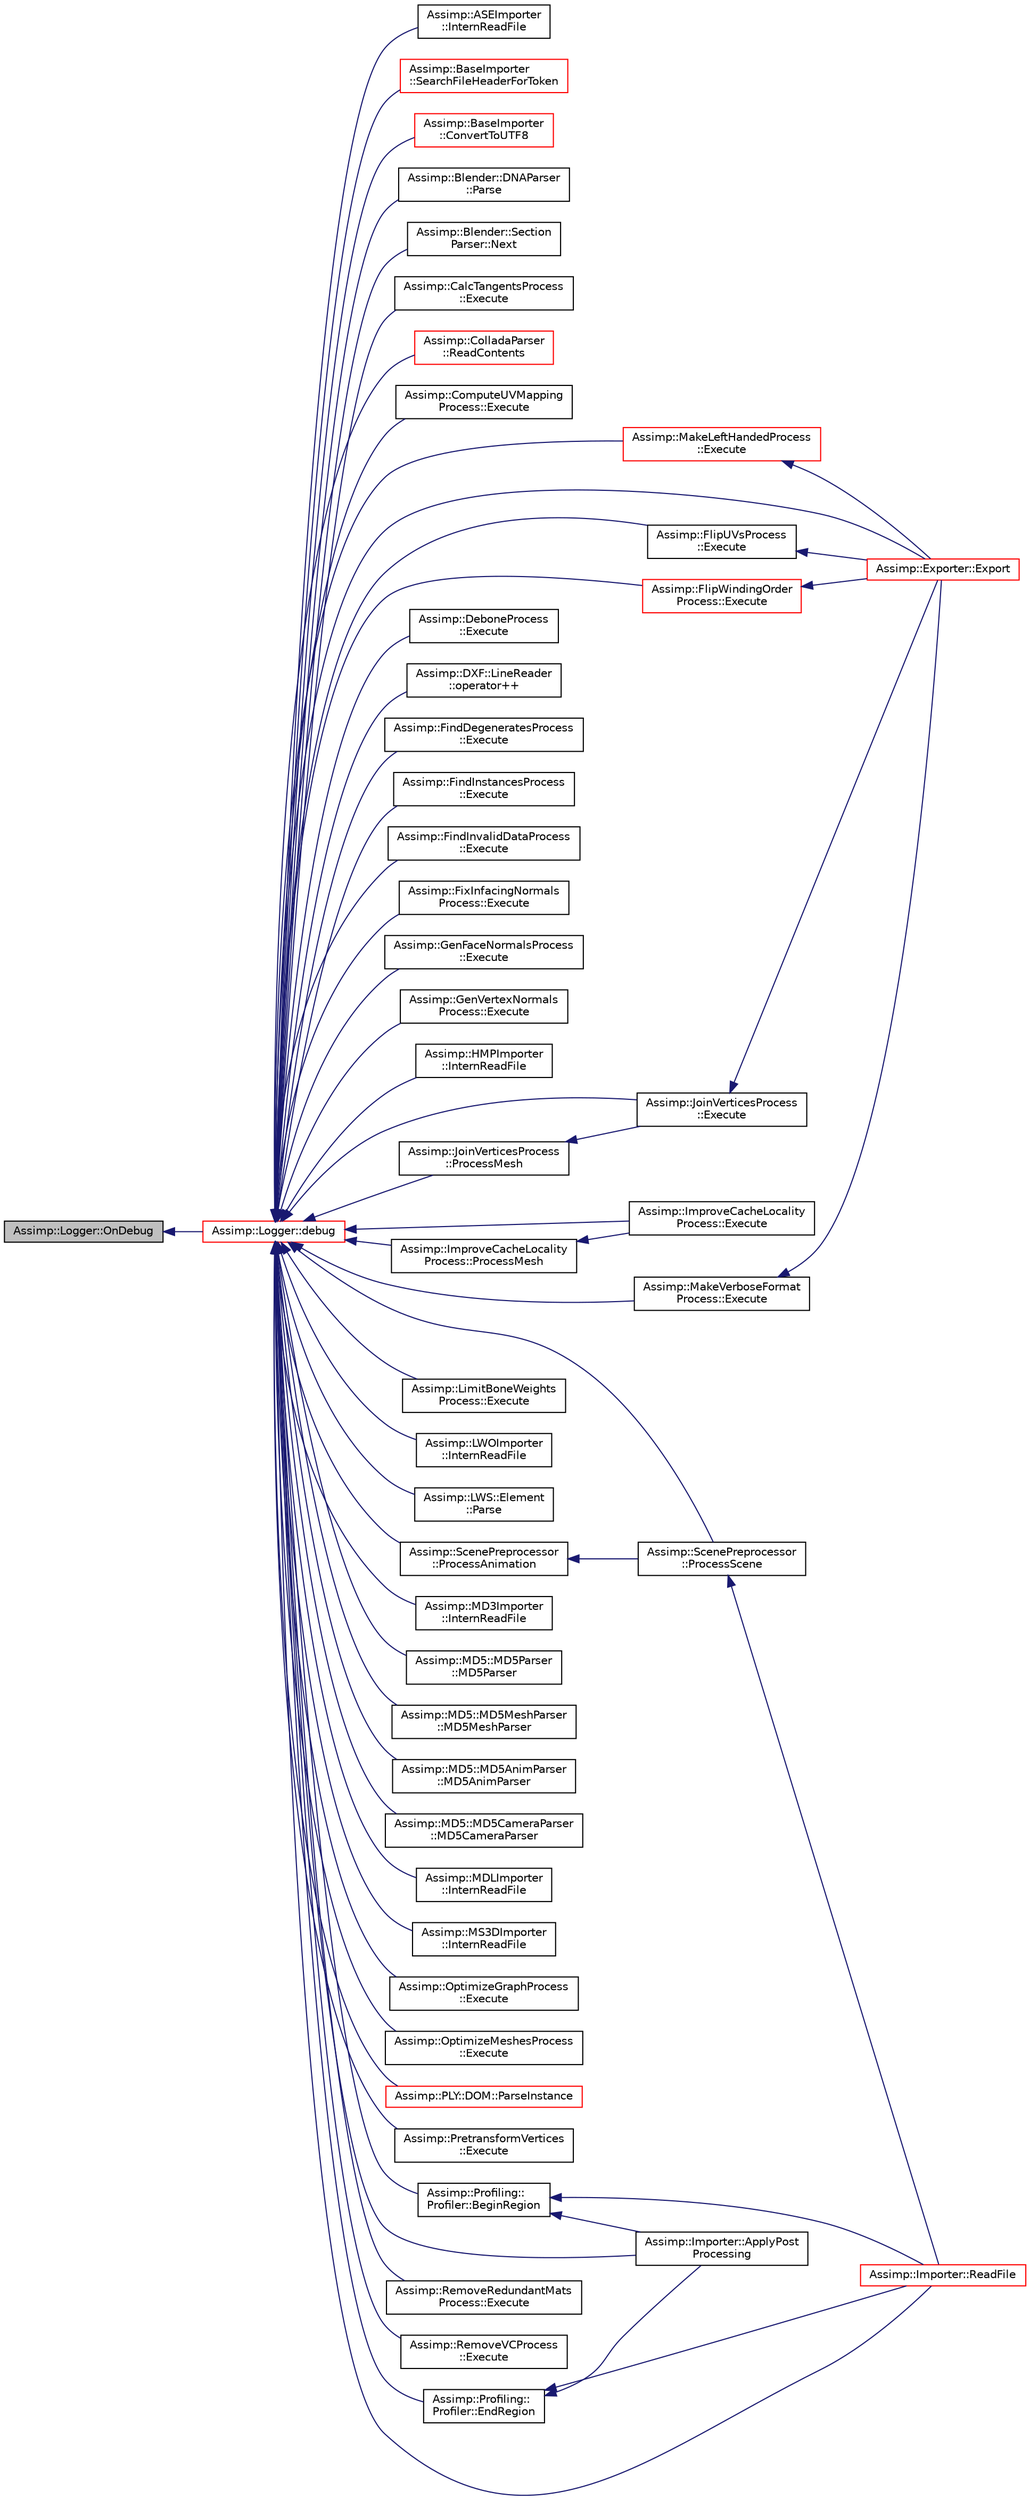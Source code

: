 digraph "Assimp::Logger::OnDebug"
{
  edge [fontname="Helvetica",fontsize="10",labelfontname="Helvetica",labelfontsize="10"];
  node [fontname="Helvetica",fontsize="10",shape=record];
  rankdir="LR";
  Node1 [label="Assimp::Logger::OnDebug",height=0.2,width=0.4,color="black", fillcolor="grey75", style="filled", fontcolor="black"];
  Node1 -> Node2 [dir="back",color="midnightblue",fontsize="10",style="solid",fontname="Helvetica"];
  Node2 [label="Assimp::Logger::debug",height=0.2,width=0.4,color="red", fillcolor="white", style="filled",URL="$class_assimp_1_1_logger.html#a3b10454ab4c0949f251062376d9c4161",tooltip="Writes a debug message. "];
  Node2 -> Node3 [dir="back",color="midnightblue",fontsize="10",style="solid",fontname="Helvetica"];
  Node3 [label="Assimp::ASEImporter\l::InternReadFile",height=0.2,width=0.4,color="black", fillcolor="white", style="filled",URL="$class_assimp_1_1_a_s_e_importer.html#a9e7b1964d1476cfaf6f45e3ce37b2a78"];
  Node2 -> Node4 [dir="back",color="midnightblue",fontsize="10",style="solid",fontname="Helvetica"];
  Node4 [label="Assimp::BaseImporter\l::SearchFileHeaderForToken",height=0.2,width=0.4,color="red", fillcolor="white", style="filled",URL="$class_assimp_1_1_base_importer.html#a0f51adee4d99f4bef36f1db178009f51"];
  Node2 -> Node5 [dir="back",color="midnightblue",fontsize="10",style="solid",fontname="Helvetica"];
  Node5 [label="Assimp::BaseImporter\l::ConvertToUTF8",height=0.2,width=0.4,color="red", fillcolor="white", style="filled",URL="$class_assimp_1_1_base_importer.html#a3cd8c81533de987dd7acea6874ad918c"];
  Node2 -> Node6 [dir="back",color="midnightblue",fontsize="10",style="solid",fontname="Helvetica"];
  Node6 [label="Assimp::Blender::DNAParser\l::Parse",height=0.2,width=0.4,color="black", fillcolor="white", style="filled",URL="$class_assimp_1_1_blender_1_1_d_n_a_parser.html#a162ca516d98ef2431875777f94f76731"];
  Node2 -> Node7 [dir="back",color="midnightblue",fontsize="10",style="solid",fontname="Helvetica"];
  Node7 [label="Assimp::Blender::Section\lParser::Next",height=0.2,width=0.4,color="black", fillcolor="white", style="filled",URL="$class_assimp_1_1_blender_1_1_section_parser.html#aea8492b62c76236a9cebf42c3c0b66d3"];
  Node2 -> Node8 [dir="back",color="midnightblue",fontsize="10",style="solid",fontname="Helvetica"];
  Node8 [label="Assimp::CalcTangentsProcess\l::Execute",height=0.2,width=0.4,color="black", fillcolor="white", style="filled",URL="$class_assimp_1_1_calc_tangents_process.html#a7690fb9d5e89cbfe638bbb0d323e9445"];
  Node2 -> Node9 [dir="back",color="midnightblue",fontsize="10",style="solid",fontname="Helvetica"];
  Node9 [label="Assimp::ColladaParser\l::ReadContents",height=0.2,width=0.4,color="red", fillcolor="white", style="filled",URL="$class_assimp_1_1_collada_parser.html#a1744f170a70bdbfbe6a3877a570f7546"];
  Node2 -> Node10 [dir="back",color="midnightblue",fontsize="10",style="solid",fontname="Helvetica"];
  Node10 [label="Assimp::ComputeUVMapping\lProcess::Execute",height=0.2,width=0.4,color="black", fillcolor="white", style="filled",URL="$class_assimp_1_1_compute_u_v_mapping_process.html#a32b0f8c659ee1decabf1e7c11ce78842"];
  Node2 -> Node11 [dir="back",color="midnightblue",fontsize="10",style="solid",fontname="Helvetica"];
  Node11 [label="Assimp::MakeLeftHandedProcess\l::Execute",height=0.2,width=0.4,color="red", fillcolor="white", style="filled",URL="$class_assimp_1_1_make_left_handed_process.html#a65d1b32efd0056e668c2bf3763fa48d2"];
  Node11 -> Node12 [dir="back",color="midnightblue",fontsize="10",style="solid",fontname="Helvetica"];
  Node12 [label="Assimp::Exporter::Export",height=0.2,width=0.4,color="red", fillcolor="white", style="filled",URL="$class_assimp_1_1_exporter.html#a3226ea1a598a94c899fa17acebe5d47d"];
  Node2 -> Node13 [dir="back",color="midnightblue",fontsize="10",style="solid",fontname="Helvetica"];
  Node13 [label="Assimp::FlipUVsProcess\l::Execute",height=0.2,width=0.4,color="black", fillcolor="white", style="filled",URL="$class_assimp_1_1_flip_u_vs_process.html#a4ce58623df9d1c96eafccb2b2d7aed0f"];
  Node13 -> Node12 [dir="back",color="midnightblue",fontsize="10",style="solid",fontname="Helvetica"];
  Node2 -> Node14 [dir="back",color="midnightblue",fontsize="10",style="solid",fontname="Helvetica"];
  Node14 [label="Assimp::FlipWindingOrder\lProcess::Execute",height=0.2,width=0.4,color="red", fillcolor="white", style="filled",URL="$class_assimp_1_1_flip_winding_order_process.html#a4cd6e491c08114a66aec526e0c127ac6"];
  Node14 -> Node12 [dir="back",color="midnightblue",fontsize="10",style="solid",fontname="Helvetica"];
  Node2 -> Node15 [dir="back",color="midnightblue",fontsize="10",style="solid",fontname="Helvetica"];
  Node15 [label="Assimp::DeboneProcess\l::Execute",height=0.2,width=0.4,color="black", fillcolor="white", style="filled",URL="$class_assimp_1_1_debone_process.html#a3889723a333e0eb1874131efb0e8de34"];
  Node2 -> Node16 [dir="back",color="midnightblue",fontsize="10",style="solid",fontname="Helvetica"];
  Node16 [label="Assimp::DXF::LineReader\l::operator++",height=0.2,width=0.4,color="black", fillcolor="white", style="filled",URL="$class_assimp_1_1_d_x_f_1_1_line_reader.html#a2677b9cd29ddddaf483199345b9d7cbc"];
  Node2 -> Node12 [dir="back",color="midnightblue",fontsize="10",style="solid",fontname="Helvetica"];
  Node2 -> Node17 [dir="back",color="midnightblue",fontsize="10",style="solid",fontname="Helvetica"];
  Node17 [label="Assimp::FindDegeneratesProcess\l::Execute",height=0.2,width=0.4,color="black", fillcolor="white", style="filled",URL="$class_assimp_1_1_find_degenerates_process.html#a0495ffd765f243635ab744d824162715"];
  Node2 -> Node18 [dir="back",color="midnightblue",fontsize="10",style="solid",fontname="Helvetica"];
  Node18 [label="Assimp::FindInstancesProcess\l::Execute",height=0.2,width=0.4,color="black", fillcolor="white", style="filled",URL="$class_assimp_1_1_find_instances_process.html#a48c1938052f1d9b12bf1d2b540d56540"];
  Node2 -> Node19 [dir="back",color="midnightblue",fontsize="10",style="solid",fontname="Helvetica"];
  Node19 [label="Assimp::FindInvalidDataProcess\l::Execute",height=0.2,width=0.4,color="black", fillcolor="white", style="filled",URL="$class_assimp_1_1_find_invalid_data_process.html#a32ad25ce5450915d722b7e7236e2ccac"];
  Node2 -> Node20 [dir="back",color="midnightblue",fontsize="10",style="solid",fontname="Helvetica"];
  Node20 [label="Assimp::FixInfacingNormals\lProcess::Execute",height=0.2,width=0.4,color="black", fillcolor="white", style="filled",URL="$class_assimp_1_1_fix_infacing_normals_process.html#ad0302db8b379151827d779416a93adc7"];
  Node2 -> Node21 [dir="back",color="midnightblue",fontsize="10",style="solid",fontname="Helvetica"];
  Node21 [label="Assimp::GenFaceNormalsProcess\l::Execute",height=0.2,width=0.4,color="black", fillcolor="white", style="filled",URL="$class_assimp_1_1_gen_face_normals_process.html#a13bd798170faeab9674bfbb48135b97d"];
  Node2 -> Node22 [dir="back",color="midnightblue",fontsize="10",style="solid",fontname="Helvetica"];
  Node22 [label="Assimp::GenVertexNormals\lProcess::Execute",height=0.2,width=0.4,color="black", fillcolor="white", style="filled",URL="$class_assimp_1_1_gen_vertex_normals_process.html#a2514a574f19838ebb9aa7c539d16ebe2"];
  Node2 -> Node23 [dir="back",color="midnightblue",fontsize="10",style="solid",fontname="Helvetica"];
  Node23 [label="Assimp::HMPImporter\l::InternReadFile",height=0.2,width=0.4,color="black", fillcolor="white", style="filled",URL="$class_assimp_1_1_h_m_p_importer.html#a11a230b849809ebaa0fde85f7869f14d"];
  Node2 -> Node24 [dir="back",color="midnightblue",fontsize="10",style="solid",fontname="Helvetica"];
  Node24 [label="Assimp::Importer::ReadFile",height=0.2,width=0.4,color="red", fillcolor="white", style="filled",URL="$class_assimp_1_1_importer.html#afa338a135a56956bd5deb7d238498dde"];
  Node2 -> Node25 [dir="back",color="midnightblue",fontsize="10",style="solid",fontname="Helvetica"];
  Node25 [label="Assimp::Importer::ApplyPost\lProcessing",height=0.2,width=0.4,color="black", fillcolor="white", style="filled",URL="$class_assimp_1_1_importer.html#ace2fb85c67414a9d4ac6e69049eec7de"];
  Node2 -> Node26 [dir="back",color="midnightblue",fontsize="10",style="solid",fontname="Helvetica"];
  Node26 [label="Assimp::ImproveCacheLocality\lProcess::Execute",height=0.2,width=0.4,color="black", fillcolor="white", style="filled",URL="$class_assimp_1_1_improve_cache_locality_process.html#a00b375c4959981aa46902b4bdabf2104"];
  Node2 -> Node27 [dir="back",color="midnightblue",fontsize="10",style="solid",fontname="Helvetica"];
  Node27 [label="Assimp::ImproveCacheLocality\lProcess::ProcessMesh",height=0.2,width=0.4,color="black", fillcolor="white", style="filled",URL="$class_assimp_1_1_improve_cache_locality_process.html#a78286fab33f4e7ef6ab2a42b7c76e9cf"];
  Node27 -> Node26 [dir="back",color="midnightblue",fontsize="10",style="solid",fontname="Helvetica"];
  Node2 -> Node28 [dir="back",color="midnightblue",fontsize="10",style="solid",fontname="Helvetica"];
  Node28 [label="Assimp::JoinVerticesProcess\l::Execute",height=0.2,width=0.4,color="black", fillcolor="white", style="filled",URL="$class_assimp_1_1_join_vertices_process.html#a8930ce25e09083b42e34c6e0d87b7453"];
  Node28 -> Node12 [dir="back",color="midnightblue",fontsize="10",style="solid",fontname="Helvetica"];
  Node2 -> Node29 [dir="back",color="midnightblue",fontsize="10",style="solid",fontname="Helvetica"];
  Node29 [label="Assimp::JoinVerticesProcess\l::ProcessMesh",height=0.2,width=0.4,color="black", fillcolor="white", style="filled",URL="$class_assimp_1_1_join_vertices_process.html#ab900e951f4144ee6754c9176cb3ba36e"];
  Node29 -> Node28 [dir="back",color="midnightblue",fontsize="10",style="solid",fontname="Helvetica"];
  Node2 -> Node30 [dir="back",color="midnightblue",fontsize="10",style="solid",fontname="Helvetica"];
  Node30 [label="Assimp::LimitBoneWeights\lProcess::Execute",height=0.2,width=0.4,color="black", fillcolor="white", style="filled",URL="$class_assimp_1_1_limit_bone_weights_process.html#a9d959d9d9626bef3046ce69a517db0c3"];
  Node2 -> Node31 [dir="back",color="midnightblue",fontsize="10",style="solid",fontname="Helvetica"];
  Node31 [label="Assimp::LWOImporter\l::InternReadFile",height=0.2,width=0.4,color="black", fillcolor="white", style="filled",URL="$class_assimp_1_1_l_w_o_importer.html#a4b3cb778f4d4d49620aa9a0bc44ba1e7"];
  Node2 -> Node32 [dir="back",color="midnightblue",fontsize="10",style="solid",fontname="Helvetica"];
  Node32 [label="Assimp::LWS::Element\l::Parse",height=0.2,width=0.4,color="black", fillcolor="white", style="filled",URL="$class_assimp_1_1_l_w_s_1_1_element.html#a661591a5a155861d0e49c9c37644280e",tooltip="Recursive parsing function. "];
  Node2 -> Node33 [dir="back",color="midnightblue",fontsize="10",style="solid",fontname="Helvetica"];
  Node33 [label="Assimp::MakeVerboseFormat\lProcess::Execute",height=0.2,width=0.4,color="black", fillcolor="white", style="filled",URL="$class_assimp_1_1_make_verbose_format_process.html#a62d77fc949165c31184d4aa15673beb3"];
  Node33 -> Node12 [dir="back",color="midnightblue",fontsize="10",style="solid",fontname="Helvetica"];
  Node2 -> Node34 [dir="back",color="midnightblue",fontsize="10",style="solid",fontname="Helvetica"];
  Node34 [label="Assimp::MD3Importer\l::InternReadFile",height=0.2,width=0.4,color="black", fillcolor="white", style="filled",URL="$class_assimp_1_1_m_d3_importer.html#af9055e49cde3548bb992a7666145ec10"];
  Node2 -> Node35 [dir="back",color="midnightblue",fontsize="10",style="solid",fontname="Helvetica"];
  Node35 [label="Assimp::MD5::MD5Parser\l::MD5Parser",height=0.2,width=0.4,color="black", fillcolor="white", style="filled",URL="$class_assimp_1_1_m_d5_1_1_m_d5_parser.html#a4c430ef141991859cf01cad03719c6a0"];
  Node2 -> Node36 [dir="back",color="midnightblue",fontsize="10",style="solid",fontname="Helvetica"];
  Node36 [label="Assimp::MD5::MD5MeshParser\l::MD5MeshParser",height=0.2,width=0.4,color="black", fillcolor="white", style="filled",URL="$class_assimp_1_1_m_d5_1_1_m_d5_mesh_parser.html#a657163f4028d8a806f8cab6d54799869"];
  Node2 -> Node37 [dir="back",color="midnightblue",fontsize="10",style="solid",fontname="Helvetica"];
  Node37 [label="Assimp::MD5::MD5AnimParser\l::MD5AnimParser",height=0.2,width=0.4,color="black", fillcolor="white", style="filled",URL="$class_assimp_1_1_m_d5_1_1_m_d5_anim_parser.html#ac079df556679db0bd7d4e9dba25abf06"];
  Node2 -> Node38 [dir="back",color="midnightblue",fontsize="10",style="solid",fontname="Helvetica"];
  Node38 [label="Assimp::MD5::MD5CameraParser\l::MD5CameraParser",height=0.2,width=0.4,color="black", fillcolor="white", style="filled",URL="$class_assimp_1_1_m_d5_1_1_m_d5_camera_parser.html#a4c0976289add66284f39d02e3736b0b3"];
  Node2 -> Node39 [dir="back",color="midnightblue",fontsize="10",style="solid",fontname="Helvetica"];
  Node39 [label="Assimp::MDLImporter\l::InternReadFile",height=0.2,width=0.4,color="black", fillcolor="white", style="filled",URL="$class_assimp_1_1_m_d_l_importer.html#ab95ee90a0d1724dc4876383a782716e1"];
  Node2 -> Node40 [dir="back",color="midnightblue",fontsize="10",style="solid",fontname="Helvetica"];
  Node40 [label="Assimp::MS3DImporter\l::InternReadFile",height=0.2,width=0.4,color="black", fillcolor="white", style="filled",URL="$class_assimp_1_1_m_s3_d_importer.html#a9784f255e62ab45c8232f83b27dd6762"];
  Node2 -> Node41 [dir="back",color="midnightblue",fontsize="10",style="solid",fontname="Helvetica"];
  Node41 [label="Assimp::OptimizeGraphProcess\l::Execute",height=0.2,width=0.4,color="black", fillcolor="white", style="filled",URL="$class_assimp_1_1_optimize_graph_process.html#ab21a050103981549e7d54cc2b837bbb4"];
  Node2 -> Node42 [dir="back",color="midnightblue",fontsize="10",style="solid",fontname="Helvetica"];
  Node42 [label="Assimp::OptimizeMeshesProcess\l::Execute",height=0.2,width=0.4,color="black", fillcolor="white", style="filled",URL="$class_assimp_1_1_optimize_meshes_process.html#a43232ef13ca41e15bfa237f1f6f19978"];
  Node2 -> Node43 [dir="back",color="midnightblue",fontsize="10",style="solid",fontname="Helvetica"];
  Node43 [label="Assimp::PLY::DOM::ParseInstance",height=0.2,width=0.4,color="red", fillcolor="white", style="filled",URL="$class_assimp_1_1_p_l_y_1_1_d_o_m.html#ae942173c25241c21be8a4307503945a5"];
  Node2 -> Node44 [dir="back",color="midnightblue",fontsize="10",style="solid",fontname="Helvetica"];
  Node44 [label="Assimp::PretransformVertices\l::Execute",height=0.2,width=0.4,color="black", fillcolor="white", style="filled",URL="$class_assimp_1_1_pretransform_vertices.html#abd60b44e5cf02f7bd2195f3e76f12c6d"];
  Node2 -> Node45 [dir="back",color="midnightblue",fontsize="10",style="solid",fontname="Helvetica"];
  Node45 [label="Assimp::Profiling::\lProfiler::BeginRegion",height=0.2,width=0.4,color="black", fillcolor="white", style="filled",URL="$class_assimp_1_1_profiling_1_1_profiler.html#a45e182494822c3c276f0508c23405d94"];
  Node45 -> Node24 [dir="back",color="midnightblue",fontsize="10",style="solid",fontname="Helvetica"];
  Node45 -> Node25 [dir="back",color="midnightblue",fontsize="10",style="solid",fontname="Helvetica"];
  Node2 -> Node46 [dir="back",color="midnightblue",fontsize="10",style="solid",fontname="Helvetica"];
  Node46 [label="Assimp::Profiling::\lProfiler::EndRegion",height=0.2,width=0.4,color="black", fillcolor="white", style="filled",URL="$class_assimp_1_1_profiling_1_1_profiler.html#a67ae536cfdd0844c67486243707d93f5"];
  Node46 -> Node24 [dir="back",color="midnightblue",fontsize="10",style="solid",fontname="Helvetica"];
  Node46 -> Node25 [dir="back",color="midnightblue",fontsize="10",style="solid",fontname="Helvetica"];
  Node2 -> Node47 [dir="back",color="midnightblue",fontsize="10",style="solid",fontname="Helvetica"];
  Node47 [label="Assimp::RemoveRedundantMats\lProcess::Execute",height=0.2,width=0.4,color="black", fillcolor="white", style="filled",URL="$class_assimp_1_1_remove_redundant_mats_process.html#a5b3c0e23f7aac0ca5685e6078456b622"];
  Node2 -> Node48 [dir="back",color="midnightblue",fontsize="10",style="solid",fontname="Helvetica"];
  Node48 [label="Assimp::RemoveVCProcess\l::Execute",height=0.2,width=0.4,color="black", fillcolor="white", style="filled",URL="$class_assimp_1_1_remove_v_c_process.html#a333336fa48d30dfa5fedb6b71166088a"];
  Node2 -> Node49 [dir="back",color="midnightblue",fontsize="10",style="solid",fontname="Helvetica"];
  Node49 [label="Assimp::ScenePreprocessor\l::ProcessScene",height=0.2,width=0.4,color="black", fillcolor="white", style="filled",URL="$class_assimp_1_1_scene_preprocessor.html#a59ff27f974822fb5ed7b4c66a2649ffb"];
  Node49 -> Node24 [dir="back",color="midnightblue",fontsize="10",style="solid",fontname="Helvetica"];
  Node2 -> Node50 [dir="back",color="midnightblue",fontsize="10",style="solid",fontname="Helvetica"];
  Node50 [label="Assimp::ScenePreprocessor\l::ProcessAnimation",height=0.2,width=0.4,color="black", fillcolor="white", style="filled",URL="$class_assimp_1_1_scene_preprocessor.html#aae45d1d539fa3c34ea2cc443bd80e6a6"];
  Node50 -> Node49 [dir="back",color="midnightblue",fontsize="10",style="solid",fontname="Helvetica"];
}
